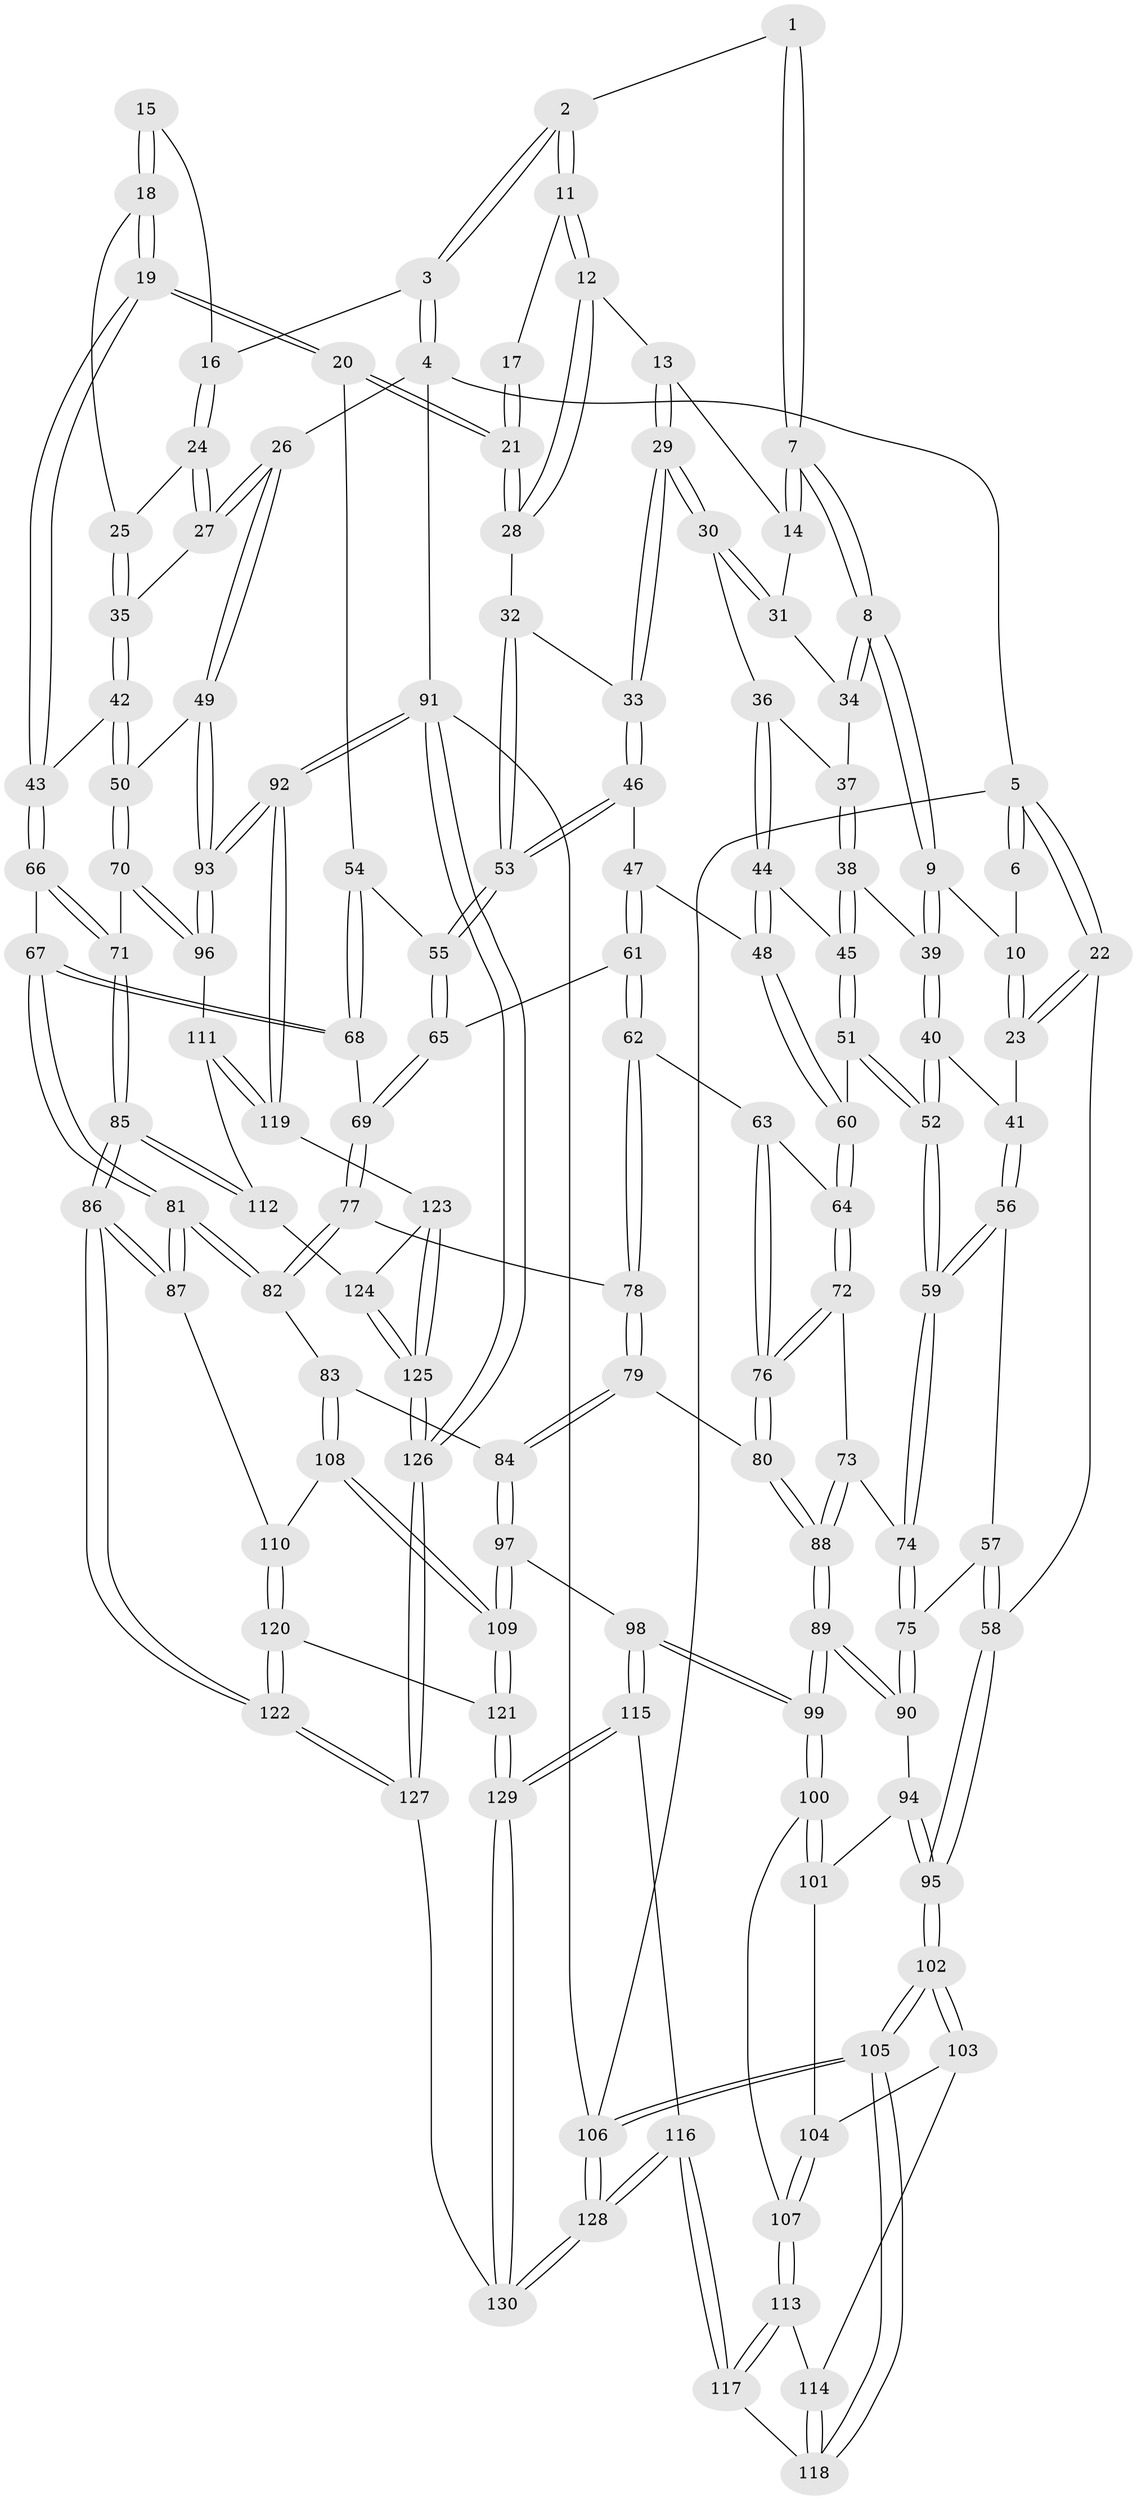 // Generated by graph-tools (version 1.1) at 2025/51/03/09/25 03:51:10]
// undirected, 130 vertices, 322 edges
graph export_dot {
graph [start="1"]
  node [color=gray90,style=filled];
  1 [pos="+0.3565802947440608+0"];
  2 [pos="+0.581958756561888+0"];
  3 [pos="+1+0"];
  4 [pos="+1+0"];
  5 [pos="+0+0"];
  6 [pos="+0.24811620091898035+0"];
  7 [pos="+0.2891477758215963+0.1392876814558553"];
  8 [pos="+0.279076730361583+0.15951860667395773"];
  9 [pos="+0.2570508138979283+0.17236936023780722"];
  10 [pos="+0.1374152152716875+0.10073781111261013"];
  11 [pos="+0.5823919455184109+0"];
  12 [pos="+0.5791857584555447+0"];
  13 [pos="+0.5310497709001651+0.03854892091846258"];
  14 [pos="+0.4183097150456106+0.13156152117355538"];
  15 [pos="+0.7664630755331121+0.14271670285860868"];
  16 [pos="+0.8960842478760808+0.09396879507460015"];
  17 [pos="+0.7585300119748649+0.139712602331623"];
  18 [pos="+0.8152381536850922+0.21509582760348675"];
  19 [pos="+0.7778415880394434+0.31671754796197416"];
  20 [pos="+0.7375551684530306+0.3035979625837161"];
  21 [pos="+0.6960419991003953+0.271635844323339"];
  22 [pos="+0+0.062078012238078746"];
  23 [pos="+0.009155134390016147+0.1627647425398967"];
  24 [pos="+0.892473752459148+0.11957267303168777"];
  25 [pos="+0.8469760845881309+0.18483994893039826"];
  26 [pos="+1+0.28365212739950607"];
  27 [pos="+0.9612606876844103+0.2629308363118303"];
  28 [pos="+0.650308918006419+0.24899804100668269"];
  29 [pos="+0.48066940639238565+0.22541198590832026"];
  30 [pos="+0.4145926586747063+0.21318720067324734"];
  31 [pos="+0.39741548970059837+0.18897138252626114"];
  32 [pos="+0.6075195568281364+0.27194616278902856"];
  33 [pos="+0.49343505740662363+0.2620737221697424"];
  34 [pos="+0.3142134036180291+0.18162226077739058"];
  35 [pos="+0.9403988616223856+0.27231542711698675"];
  36 [pos="+0.3820506071197142+0.2509173961182716"];
  37 [pos="+0.3429732593174984+0.22660889565236944"];
  38 [pos="+0.3199389183080206+0.3031892678637094"];
  39 [pos="+0.24250905477538257+0.20817818775305558"];
  40 [pos="+0.17515616254638383+0.277229460085399"];
  41 [pos="+0.09375492633815934+0.26071695006560613"];
  42 [pos="+0.8321467799174911+0.3390966997629549"];
  43 [pos="+0.7796009994190184+0.3185033184878351"];
  44 [pos="+0.3879290306304599+0.32317121364813634"];
  45 [pos="+0.3328689124451321+0.3330201166190244"];
  46 [pos="+0.4642676293227144+0.31151840656970536"];
  47 [pos="+0.4354021320635716+0.3359827146021087"];
  48 [pos="+0.42905037998135226+0.3358597774732462"];
  49 [pos="+1+0.41010368508810274"];
  50 [pos="+0.860481407607869+0.3847726123902055"];
  51 [pos="+0.2775859568652551+0.38858399278012606"];
  52 [pos="+0.23243064502121033+0.4126873995848433"];
  53 [pos="+0.5717894422828927+0.3721994542250788"];
  54 [pos="+0.6659917136202028+0.37645949782022664"];
  55 [pos="+0.5726772749565365+0.38165286365440343"];
  56 [pos="+0.047183865601384295+0.38030861682028305"];
  57 [pos="+0.00463153447169034+0.40834813700568945"];
  58 [pos="+0+0.4258689179287685"];
  59 [pos="+0.22363691373779113+0.4343402497199103"];
  60 [pos="+0.38146741085159+0.43090416624624783"];
  61 [pos="+0.49122422155623396+0.4475378221046381"];
  62 [pos="+0.48211366061425287+0.46245317504909605"];
  63 [pos="+0.41236872051971235+0.4709788907755799"];
  64 [pos="+0.4009792468813837+0.46975447088083844"];
  65 [pos="+0.5599424550917598+0.4275028635747805"];
  66 [pos="+0.7107515843411822+0.5045332495975433"];
  67 [pos="+0.6819558620749386+0.5077960479838469"];
  68 [pos="+0.6412650989096801+0.47472202214220316"];
  69 [pos="+0.6104476615858685+0.4654853648840051"];
  70 [pos="+0.8846119397431297+0.5833565557540245"];
  71 [pos="+0.8637296668157638+0.5894856410350826"];
  72 [pos="+0.36061499764047217+0.49735897414838476"];
  73 [pos="+0.2782408900448667+0.5089070321116537"];
  74 [pos="+0.22292201583060295+0.46284716404675436"];
  75 [pos="+0.12555906183080473+0.5524223082134022"];
  76 [pos="+0.4172633950211703+0.5889216914797758"];
  77 [pos="+0.5627267352468744+0.5295483183033224"];
  78 [pos="+0.4898548102684208+0.512496265953274"];
  79 [pos="+0.47011943287344876+0.5973018800690065"];
  80 [pos="+0.42163263166505704+0.600080495925506"];
  81 [pos="+0.6092301742720624+0.6334827131531632"];
  82 [pos="+0.6008735785314244+0.6319851307503689"];
  83 [pos="+0.5251021269840854+0.6382689869490078"];
  84 [pos="+0.506189071886556+0.6275297575826152"];
  85 [pos="+0.7396255633588925+0.7301019937956176"];
  86 [pos="+0.7286354599902325+0.734592992051717"];
  87 [pos="+0.6729325430491706+0.7100683985326696"];
  88 [pos="+0.3269759196169232+0.651090466641847"];
  89 [pos="+0.30941882112273084+0.6930690997328061"];
  90 [pos="+0.1228428560069951+0.5588703036114733"];
  91 [pos="+1+1"];
  92 [pos="+1+0.796407267327534"];
  93 [pos="+1+0.5675350103349411"];
  94 [pos="+0.10338616486834572+0.5806082018251376"];
  95 [pos="+0+0.5421272988824813"];
  96 [pos="+0.9109534658040042+0.5894145969397181"];
  97 [pos="+0.33322523265154025+0.8016480121063727"];
  98 [pos="+0.32761335393931484+0.7993651305448689"];
  99 [pos="+0.30613027749628485+0.7263667921928266"];
  100 [pos="+0.18487254127969108+0.7044565002854274"];
  101 [pos="+0.10305781948056562+0.5848378387869533"];
  102 [pos="+0+0.786079694865361"];
  103 [pos="+0.02728120067769795+0.7034992795636624"];
  104 [pos="+0.08484805995786251+0.630115746829181"];
  105 [pos="+0+1"];
  106 [pos="+0+1"];
  107 [pos="+0.13090795579955758+0.7339840396817807"];
  108 [pos="+0.5060236985887914+0.7151393699331032"];
  109 [pos="+0.3425266212857872+0.8065216600567776"];
  110 [pos="+0.5544982537574068+0.7868037455273094"];
  111 [pos="+0.9239325685393031+0.7605389305155607"];
  112 [pos="+0.783298296965955+0.7585462220280788"];
  113 [pos="+0.12743500265113158+0.7394666434592095"];
  114 [pos="+0.0815547073540946+0.7512287109519397"];
  115 [pos="+0.2377380995290205+0.8636777274627252"];
  116 [pos="+0.21714478647374644+0.873130374291801"];
  117 [pos="+0.1868754800628179+0.8547092989120235"];
  118 [pos="+0.06860149137618768+0.826716271665595"];
  119 [pos="+0.9518741449014305+0.8377087527998226"];
  120 [pos="+0.5122051118759023+0.8968698790480305"];
  121 [pos="+0.3806364103186659+0.8404145892582177"];
  122 [pos="+0.662851659085804+1"];
  123 [pos="+0.943723514777956+0.8438860033599073"];
  124 [pos="+0.8328416050734352+0.8026703493123722"];
  125 [pos="+0.7917397871961781+1"];
  126 [pos="+0.756971684657499+1"];
  127 [pos="+0.6883397584205645+1"];
  128 [pos="+0+1"];
  129 [pos="+0.3478072340626044+1"];
  130 [pos="+0.3606867393216738+1"];
  1 -- 2;
  1 -- 7;
  1 -- 7;
  2 -- 3;
  2 -- 3;
  2 -- 11;
  2 -- 11;
  3 -- 4;
  3 -- 4;
  3 -- 16;
  4 -- 5;
  4 -- 26;
  4 -- 91;
  5 -- 6;
  5 -- 6;
  5 -- 22;
  5 -- 22;
  5 -- 106;
  6 -- 10;
  7 -- 8;
  7 -- 8;
  7 -- 14;
  7 -- 14;
  8 -- 9;
  8 -- 9;
  8 -- 34;
  8 -- 34;
  9 -- 10;
  9 -- 39;
  9 -- 39;
  10 -- 23;
  10 -- 23;
  11 -- 12;
  11 -- 12;
  11 -- 17;
  12 -- 13;
  12 -- 28;
  12 -- 28;
  13 -- 14;
  13 -- 29;
  13 -- 29;
  14 -- 31;
  15 -- 16;
  15 -- 18;
  15 -- 18;
  16 -- 24;
  16 -- 24;
  17 -- 21;
  17 -- 21;
  18 -- 19;
  18 -- 19;
  18 -- 25;
  19 -- 20;
  19 -- 20;
  19 -- 43;
  19 -- 43;
  20 -- 21;
  20 -- 21;
  20 -- 54;
  21 -- 28;
  21 -- 28;
  22 -- 23;
  22 -- 23;
  22 -- 58;
  23 -- 41;
  24 -- 25;
  24 -- 27;
  24 -- 27;
  25 -- 35;
  25 -- 35;
  26 -- 27;
  26 -- 27;
  26 -- 49;
  26 -- 49;
  27 -- 35;
  28 -- 32;
  29 -- 30;
  29 -- 30;
  29 -- 33;
  29 -- 33;
  30 -- 31;
  30 -- 31;
  30 -- 36;
  31 -- 34;
  32 -- 33;
  32 -- 53;
  32 -- 53;
  33 -- 46;
  33 -- 46;
  34 -- 37;
  35 -- 42;
  35 -- 42;
  36 -- 37;
  36 -- 44;
  36 -- 44;
  37 -- 38;
  37 -- 38;
  38 -- 39;
  38 -- 45;
  38 -- 45;
  39 -- 40;
  39 -- 40;
  40 -- 41;
  40 -- 52;
  40 -- 52;
  41 -- 56;
  41 -- 56;
  42 -- 43;
  42 -- 50;
  42 -- 50;
  43 -- 66;
  43 -- 66;
  44 -- 45;
  44 -- 48;
  44 -- 48;
  45 -- 51;
  45 -- 51;
  46 -- 47;
  46 -- 53;
  46 -- 53;
  47 -- 48;
  47 -- 61;
  47 -- 61;
  48 -- 60;
  48 -- 60;
  49 -- 50;
  49 -- 93;
  49 -- 93;
  50 -- 70;
  50 -- 70;
  51 -- 52;
  51 -- 52;
  51 -- 60;
  52 -- 59;
  52 -- 59;
  53 -- 55;
  53 -- 55;
  54 -- 55;
  54 -- 68;
  54 -- 68;
  55 -- 65;
  55 -- 65;
  56 -- 57;
  56 -- 59;
  56 -- 59;
  57 -- 58;
  57 -- 58;
  57 -- 75;
  58 -- 95;
  58 -- 95;
  59 -- 74;
  59 -- 74;
  60 -- 64;
  60 -- 64;
  61 -- 62;
  61 -- 62;
  61 -- 65;
  62 -- 63;
  62 -- 78;
  62 -- 78;
  63 -- 64;
  63 -- 76;
  63 -- 76;
  64 -- 72;
  64 -- 72;
  65 -- 69;
  65 -- 69;
  66 -- 67;
  66 -- 71;
  66 -- 71;
  67 -- 68;
  67 -- 68;
  67 -- 81;
  67 -- 81;
  68 -- 69;
  69 -- 77;
  69 -- 77;
  70 -- 71;
  70 -- 96;
  70 -- 96;
  71 -- 85;
  71 -- 85;
  72 -- 73;
  72 -- 76;
  72 -- 76;
  73 -- 74;
  73 -- 88;
  73 -- 88;
  74 -- 75;
  74 -- 75;
  75 -- 90;
  75 -- 90;
  76 -- 80;
  76 -- 80;
  77 -- 78;
  77 -- 82;
  77 -- 82;
  78 -- 79;
  78 -- 79;
  79 -- 80;
  79 -- 84;
  79 -- 84;
  80 -- 88;
  80 -- 88;
  81 -- 82;
  81 -- 82;
  81 -- 87;
  81 -- 87;
  82 -- 83;
  83 -- 84;
  83 -- 108;
  83 -- 108;
  84 -- 97;
  84 -- 97;
  85 -- 86;
  85 -- 86;
  85 -- 112;
  85 -- 112;
  86 -- 87;
  86 -- 87;
  86 -- 122;
  86 -- 122;
  87 -- 110;
  88 -- 89;
  88 -- 89;
  89 -- 90;
  89 -- 90;
  89 -- 99;
  89 -- 99;
  90 -- 94;
  91 -- 92;
  91 -- 92;
  91 -- 126;
  91 -- 126;
  91 -- 106;
  92 -- 93;
  92 -- 93;
  92 -- 119;
  92 -- 119;
  93 -- 96;
  93 -- 96;
  94 -- 95;
  94 -- 95;
  94 -- 101;
  95 -- 102;
  95 -- 102;
  96 -- 111;
  97 -- 98;
  97 -- 109;
  97 -- 109;
  98 -- 99;
  98 -- 99;
  98 -- 115;
  98 -- 115;
  99 -- 100;
  99 -- 100;
  100 -- 101;
  100 -- 101;
  100 -- 107;
  101 -- 104;
  102 -- 103;
  102 -- 103;
  102 -- 105;
  102 -- 105;
  103 -- 104;
  103 -- 114;
  104 -- 107;
  104 -- 107;
  105 -- 106;
  105 -- 106;
  105 -- 118;
  105 -- 118;
  106 -- 128;
  106 -- 128;
  107 -- 113;
  107 -- 113;
  108 -- 109;
  108 -- 109;
  108 -- 110;
  109 -- 121;
  109 -- 121;
  110 -- 120;
  110 -- 120;
  111 -- 112;
  111 -- 119;
  111 -- 119;
  112 -- 124;
  113 -- 114;
  113 -- 117;
  113 -- 117;
  114 -- 118;
  114 -- 118;
  115 -- 116;
  115 -- 129;
  115 -- 129;
  116 -- 117;
  116 -- 117;
  116 -- 128;
  116 -- 128;
  117 -- 118;
  119 -- 123;
  120 -- 121;
  120 -- 122;
  120 -- 122;
  121 -- 129;
  121 -- 129;
  122 -- 127;
  122 -- 127;
  123 -- 124;
  123 -- 125;
  123 -- 125;
  124 -- 125;
  124 -- 125;
  125 -- 126;
  125 -- 126;
  126 -- 127;
  126 -- 127;
  127 -- 130;
  128 -- 130;
  128 -- 130;
  129 -- 130;
  129 -- 130;
}
